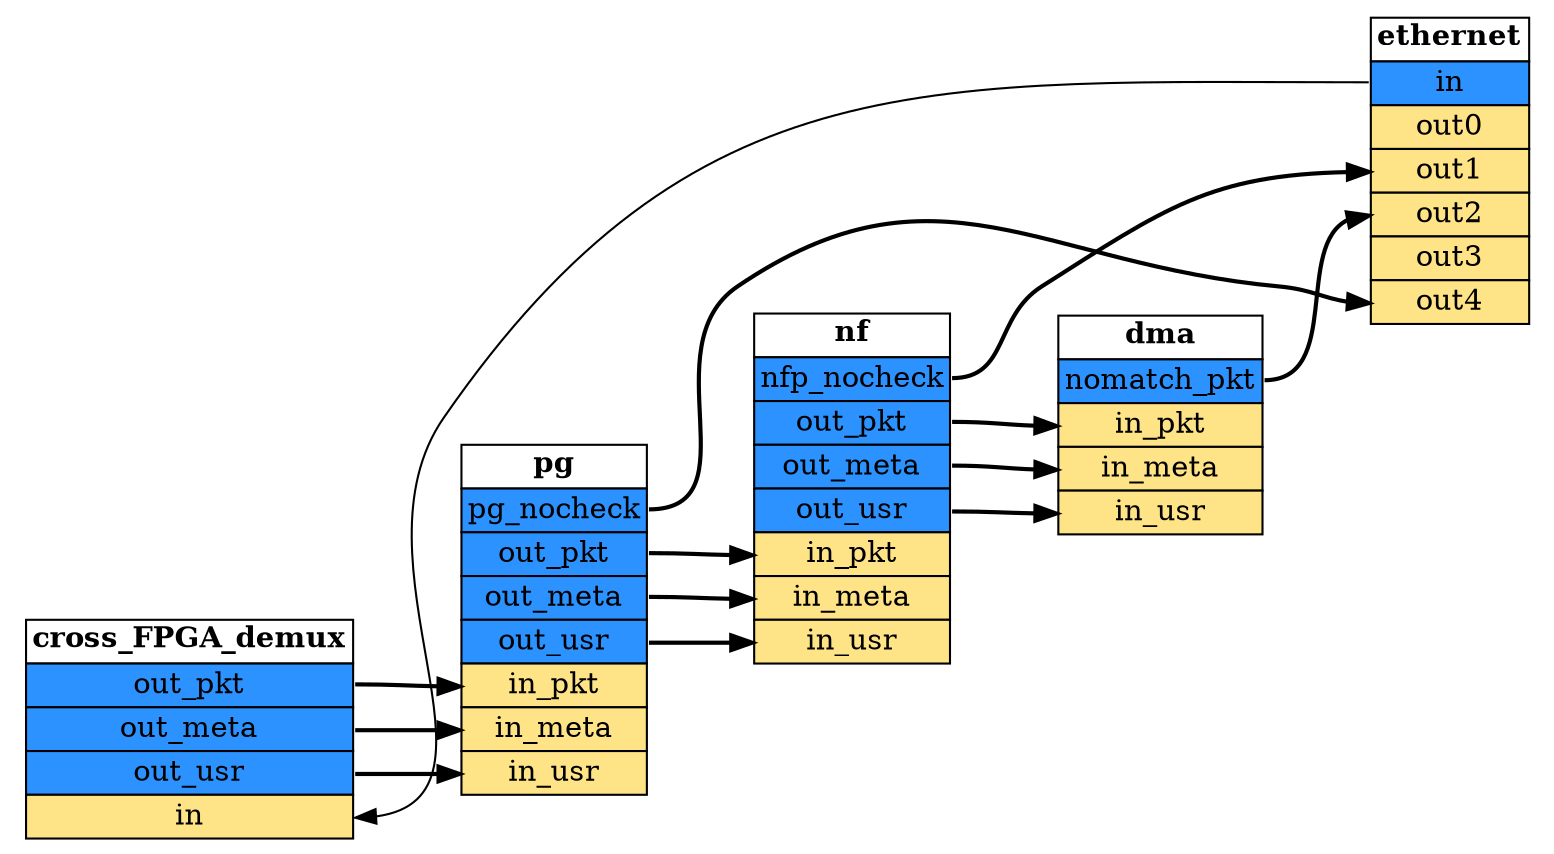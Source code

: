 digraph Services {
	graph [rankdir=RL]
	node [shape=plaintext]
	ethernet [label=<<TABLE BORDER="0" CELLBORDER="1" CELLSPACING="0"><TR><TD><B>ethernet</B></TD></TR><TR><TD PORT="f0" bgcolor="#2c92ff">in</TD></TR> <TR><TD PORT="f1" bgcolor="#ffe387">out0</TD></TR> <TR><TD PORT="f2" bgcolor="#ffe387">out1</TD></TR> <TR><TD PORT="f3" bgcolor="#ffe387">out2</TD></TR> <TR><TD PORT="f4" bgcolor="#ffe387">out3</TD></TR> <TR><TD PORT="f5" bgcolor="#ffe387">out4</TD></TR></TABLE>>]
	cross_FPGA_demux [label=<<TABLE BORDER="0" CELLBORDER="1" CELLSPACING="0"><TR><TD><B>cross_FPGA_demux</B></TD></TR><TR><TD PORT="f0" bgcolor="#2c92ff">out_pkt</TD></TR> <TR><TD PORT="f1" bgcolor="#2c92ff">out_meta</TD></TR> <TR><TD PORT="f2" bgcolor="#2c92ff">out_usr</TD></TR> <TR><TD PORT="f3" bgcolor="#ffe387">in</TD></TR></TABLE>>]
	pg [label=<<TABLE BORDER="0" CELLBORDER="1" CELLSPACING="0"><TR><TD><B>pg</B></TD></TR><TR><TD PORT="f0" bgcolor="#2c92ff">pg_nocheck</TD></TR> <TR><TD PORT="f1" bgcolor="#2c92ff">out_pkt</TD></TR> <TR><TD PORT="f2" bgcolor="#2c92ff">out_meta</TD></TR> <TR><TD PORT="f3" bgcolor="#2c92ff">out_usr</TD></TR> <TR><TD PORT="f4" bgcolor="#ffe387">in_pkt</TD></TR> <TR><TD PORT="f5" bgcolor="#ffe387">in_meta</TD></TR> <TR><TD PORT="f6" bgcolor="#ffe387">in_usr</TD></TR></TABLE>>]
	nf [label=<<TABLE BORDER="0" CELLBORDER="1" CELLSPACING="0"><TR><TD><B>nf</B></TD></TR><TR><TD PORT="f0" bgcolor="#2c92ff">nfp_nocheck</TD></TR> <TR><TD PORT="f1" bgcolor="#2c92ff">out_pkt</TD></TR> <TR><TD PORT="f2" bgcolor="#2c92ff">out_meta</TD></TR> <TR><TD PORT="f3" bgcolor="#2c92ff">out_usr</TD></TR> <TR><TD PORT="f4" bgcolor="#ffe387">in_pkt</TD></TR> <TR><TD PORT="f5" bgcolor="#ffe387">in_meta</TD></TR> <TR><TD PORT="f6" bgcolor="#ffe387">in_usr</TD></TR></TABLE>>]
	dma [label=<<TABLE BORDER="0" CELLBORDER="1" CELLSPACING="0"><TR><TD><B>dma</B></TD></TR><TR><TD PORT="f0" bgcolor="#2c92ff">nomatch_pkt</TD></TR> <TR><TD PORT="f1" bgcolor="#ffe387">in_pkt</TD></TR> <TR><TD PORT="f2" bgcolor="#ffe387">in_meta</TD></TR> <TR><TD PORT="f3" bgcolor="#ffe387">in_usr</TD></TR></TABLE>>]
	cross_FPGA_demux:f3 -> ethernet:f0 [dir=back fontsize=10]
	ethernet:f5 -> pg:f0 [dir=back fontsize=10 style=bold]
	ethernet:f2 -> nf:f0 [dir=back fontsize=10 style=bold]
	ethernet:f3 -> dma:f0 [dir=back fontsize=10 style=bold]
	pg:f4 -> cross_FPGA_demux:f0 [dir=back fontsize=10 style=bold]
	pg:f5 -> cross_FPGA_demux:f1 [dir=back fontsize=10 style=bold]
	pg:f6 -> cross_FPGA_demux:f2 [dir=back fontsize=10 style=bold]
	nf:f4 -> pg:f1 [dir=back fontsize=10 style=bold]
	nf:f5 -> pg:f2 [dir=back fontsize=10 style=bold]
	nf:f6 -> pg:f3 [dir=back fontsize=10 style=bold]
	dma:f1 -> nf:f1 [dir=back fontsize=10 style=bold]
	dma:f2 -> nf:f2 [dir=back fontsize=10 style=bold]
	dma:f3 -> nf:f3 [dir=back fontsize=10 style=bold]
}
